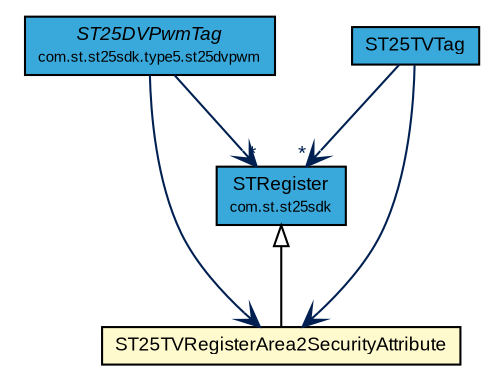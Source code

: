 #!/usr/local/bin/dot
#
# Class diagram 
# Generated by UMLGraph version R5_7_2-3-gee82a7 (http://www.umlgraph.org/)
#

digraph G {
	edge [fontname="arial",fontsize=10,labelfontname="arial",labelfontsize=10];
	node [fontname="arial",fontsize=10,shape=plaintext];
	nodesep=0.25;
	ranksep=0.5;
	// com.st.st25sdk.STRegister
	c28296 [label=<<table title="com.st.st25sdk.STRegister" border="0" cellborder="1" cellspacing="0" cellpadding="2" port="p" bgcolor="#39a9dc" href="../../STRegister.html">
		<tr><td><table border="0" cellspacing="0" cellpadding="1">
<tr><td align="center" balign="center"> STRegister </td></tr>
<tr><td align="center" balign="center"><font point-size="7.0"> com.st.st25sdk </font></td></tr>
		</table></td></tr>
		</table>>, URL="../../STRegister.html", fontname="arial", fontcolor="black", fontsize=9.0];
	// com.st.st25sdk.type5.st25dvpwm.ST25DVPwmTag
	c28474 [label=<<table title="com.st.st25sdk.type5.st25dvpwm.ST25DVPwmTag" border="0" cellborder="1" cellspacing="0" cellpadding="2" port="p" bgcolor="#39a9dc" href="../st25dvpwm/ST25DVPwmTag.html">
		<tr><td><table border="0" cellspacing="0" cellpadding="1">
<tr><td align="center" balign="center"><font face="arial italic"> ST25DVPwmTag </font></td></tr>
<tr><td align="center" balign="center"><font point-size="7.0"> com.st.st25sdk.type5.st25dvpwm </font></td></tr>
		</table></td></tr>
		</table>>, URL="../st25dvpwm/ST25DVPwmTag.html", fontname="arial", fontcolor="black", fontsize=9.0];
	// com.st.st25sdk.type5.st25tv.ST25TVTag
	c28482 [label=<<table title="com.st.st25sdk.type5.st25tv.ST25TVTag" border="0" cellborder="1" cellspacing="0" cellpadding="2" port="p" bgcolor="#39a9dc" href="./ST25TVTag.html">
		<tr><td><table border="0" cellspacing="0" cellpadding="1">
<tr><td align="center" balign="center"> ST25TVTag </td></tr>
		</table></td></tr>
		</table>>, URL="./ST25TVTag.html", fontname="arial", fontcolor="black", fontsize=9.0];
	// com.st.st25sdk.type5.st25tv.ST25TVRegisterArea2SecurityAttribute
	c28489 [label=<<table title="com.st.st25sdk.type5.st25tv.ST25TVRegisterArea2SecurityAttribute" border="0" cellborder="1" cellspacing="0" cellpadding="2" port="p" bgcolor="lemonChiffon" href="./ST25TVRegisterArea2SecurityAttribute.html">
		<tr><td><table border="0" cellspacing="0" cellpadding="1">
<tr><td align="center" balign="center"> ST25TVRegisterArea2SecurityAttribute </td></tr>
		</table></td></tr>
		</table>>, URL="./ST25TVRegisterArea2SecurityAttribute.html", fontname="arial", fontcolor="black", fontsize=9.0];
	//com.st.st25sdk.type5.st25tv.ST25TVRegisterArea2SecurityAttribute extends com.st.st25sdk.STRegister
	c28296:p -> c28489:p [dir=back,arrowtail=empty];
	// com.st.st25sdk.type5.st25dvpwm.ST25DVPwmTag NAVASSOC com.st.st25sdk.STRegister
	c28474:p -> c28296:p [taillabel="", label="", headlabel="*", fontname="arial", fontcolor="#002052", fontsize=10.0, color="#002052", arrowhead=open];
	// com.st.st25sdk.type5.st25dvpwm.ST25DVPwmTag NAVASSOC com.st.st25sdk.type5.st25tv.ST25TVRegisterArea2SecurityAttribute
	c28474:p -> c28489:p [taillabel="", label="", headlabel="", fontname="arial", fontcolor="#002052", fontsize=10.0, color="#002052", arrowhead=open];
	// com.st.st25sdk.type5.st25tv.ST25TVTag NAVASSOC com.st.st25sdk.STRegister
	c28482:p -> c28296:p [taillabel="", label="", headlabel="*", fontname="arial", fontcolor="#002052", fontsize=10.0, color="#002052", arrowhead=open];
	// com.st.st25sdk.type5.st25tv.ST25TVTag NAVASSOC com.st.st25sdk.type5.st25tv.ST25TVRegisterArea2SecurityAttribute
	c28482:p -> c28489:p [taillabel="", label="", headlabel="", fontname="arial", fontcolor="#002052", fontsize=10.0, color="#002052", arrowhead=open];
}

